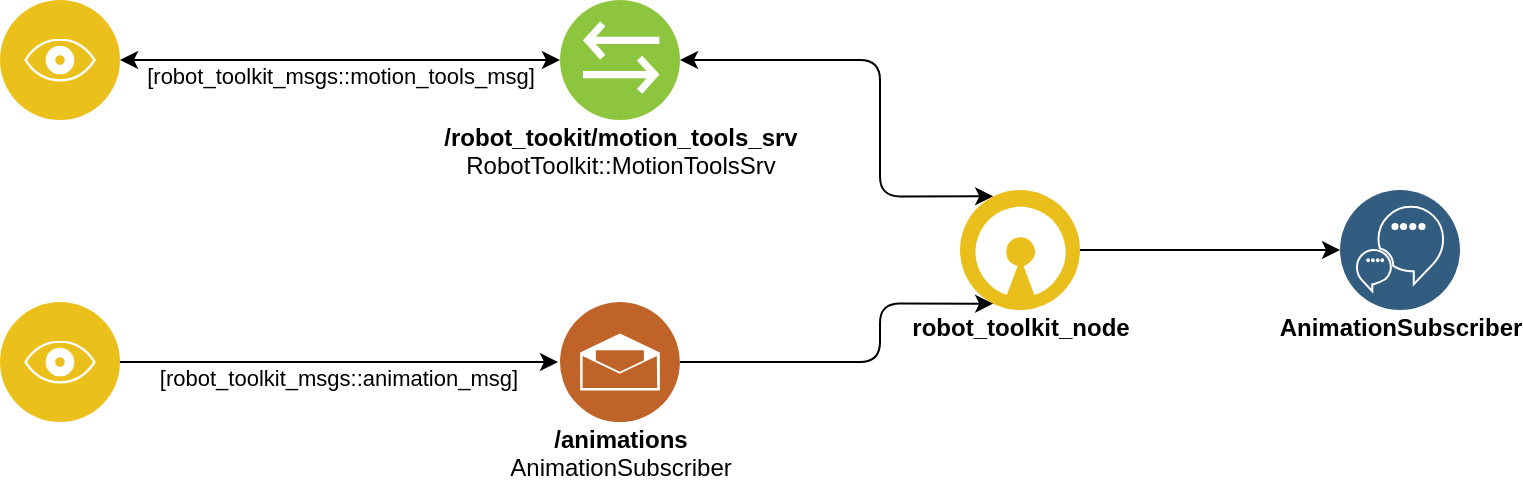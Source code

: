 <mxfile version="10.7.3" type="device"><diagram id="i_G1sJ6apPRsVd_6MF1_" name="Page-1"><mxGraphModel dx="1969" dy="1167" grid="1" gridSize="10" guides="1" tooltips="1" connect="1" arrows="1" fold="1" page="1" pageScale="1" pageWidth="850" pageHeight="1100" math="0" shadow="0"><root><mxCell id="0"/><mxCell id="1" parent="0"/><mxCell id="Xuhcu1reCGZLSPkCSpRx-32" style="edgeStyle=orthogonalEdgeStyle;rounded=1;orthogonalLoop=1;jettySize=auto;html=1;exitX=0.25;exitY=0;exitDx=0;exitDy=0;entryX=1;entryY=0.5;entryDx=0;entryDy=0;fontColor=#000000;startArrow=classic;startFill=1;spacingTop=-5;" parent="1" source="Xuhcu1reCGZLSPkCSpRx-1" target="Xuhcu1reCGZLSPkCSpRx-4" edge="1"><mxGeometry relative="1" as="geometry"><Array as="points"><mxPoint x="500" y="218"/><mxPoint x="500" y="150"/></Array></mxGeometry></mxCell><mxCell id="yAHeeFZRj0sv49bHUvWF-1" style="edgeStyle=orthogonalEdgeStyle;rounded=0;orthogonalLoop=1;jettySize=auto;html=1;exitX=1;exitY=0.5;exitDx=0;exitDy=0;" edge="1" parent="1" source="Xuhcu1reCGZLSPkCSpRx-1" target="Xuhcu1reCGZLSPkCSpRx-28"><mxGeometry relative="1" as="geometry"/></mxCell><mxCell id="Xuhcu1reCGZLSPkCSpRx-1" value="robot_toolkit_node" style="aspect=fixed;perimeter=ellipsePerimeter;html=1;align=center;shadow=0;dashed=0;fontColor=#000000;labelBackgroundColor=#ffffff;fontSize=12;spacingTop=-5;image;image=img/lib/ibm/applications/open_source_tools.svg;fontStyle=1" parent="1" vertex="1"><mxGeometry x="540" y="215" width="60" height="60" as="geometry"/></mxCell><mxCell id="Xuhcu1reCGZLSPkCSpRx-34" style="edgeStyle=orthogonalEdgeStyle;rounded=1;orthogonalLoop=1;jettySize=auto;html=1;exitX=0;exitY=0.5;exitDx=0;exitDy=0;entryX=1;entryY=0.5;entryDx=0;entryDy=0;fontColor=#000000;strokeColor=none;startArrow=classic;startFill=1;verticalAlign=top;horizontal=1;spacingTop=-5;" parent="1" source="Xuhcu1reCGZLSPkCSpRx-4" target="Xuhcu1reCGZLSPkCSpRx-33" edge="1"><mxGeometry relative="1" as="geometry"/></mxCell><mxCell id="Xuhcu1reCGZLSPkCSpRx-4" value="/robot_tookit/motion_tools_srv&lt;br&gt;&lt;div&gt;&lt;span style=&quot;font-weight: normal&quot;&gt;RobotToolkit::MotionToolsSrv&lt;/span&gt;&lt;/div&gt;" style="aspect=fixed;perimeter=ellipsePerimeter;html=1;align=center;shadow=0;dashed=0;fontColor=#000000;labelBackgroundColor=#ffffff;fontSize=12;spacingTop=-5;image;image=img/lib/ibm/vpc/Bridge.svg;fontStyle=1;verticalAlign=top;horizontal=1;" parent="1" vertex="1"><mxGeometry x="340" y="120" width="60" height="60" as="geometry"/></mxCell><mxCell id="Xuhcu1reCGZLSPkCSpRx-52" style="edgeStyle=orthogonalEdgeStyle;rounded=1;orthogonalLoop=1;jettySize=auto;html=1;exitX=1;exitY=0.5;exitDx=0;exitDy=0;entryX=0.25;entryY=1;entryDx=0;entryDy=0;startArrow=none;startFill=0;endArrow=classic;endFill=1;fontColor=#000000;spacingTop=-5;" parent="1" source="Xuhcu1reCGZLSPkCSpRx-9" target="Xuhcu1reCGZLSPkCSpRx-1" edge="1"><mxGeometry relative="1" as="geometry"><Array as="points"><mxPoint x="500" y="301"/><mxPoint x="500" y="272"/></Array></mxGeometry></mxCell><mxCell id="Xuhcu1reCGZLSPkCSpRx-9" value="&lt;div&gt;/animations&lt;span style=&quot;font-weight: normal&quot;&gt;&lt;br&gt;&lt;/span&gt;&lt;/div&gt;&lt;div&gt;&lt;span style=&quot;font-weight: normal&quot;&gt;AnimationSubscriber&lt;/span&gt;&lt;/div&gt;" style="aspect=fixed;perimeter=ellipsePerimeter;html=1;align=center;shadow=0;dashed=0;fontColor=#000000;labelBackgroundColor=#ffffff;fontSize=12;spacingTop=-5;image;image=img/lib/ibm/social/messaging.svg;fontStyle=1;verticalAlign=top;horizontal=1;" parent="1" vertex="1"><mxGeometry x="340" y="271" width="60" height="60" as="geometry"/></mxCell><mxCell id="Xuhcu1reCGZLSPkCSpRx-28" value="&lt;div&gt;AnimationSubscriber&lt;/div&gt;" style="aspect=fixed;perimeter=ellipsePerimeter;html=1;align=center;shadow=0;dashed=0;fontColor=#000000;labelBackgroundColor=#ffffff;fontSize=12;spacingTop=-5;image;image=img/lib/ibm/data/conversation_trained_deployed.svg;fontStyle=1" parent="1" vertex="1"><mxGeometry x="730" y="215" width="60" height="60" as="geometry"/></mxCell><mxCell id="Xuhcu1reCGZLSPkCSpRx-38" value="&lt;div&gt;[robot_toolkit_msgs::motion_tools_msg]&lt;/div&gt;" style="edgeStyle=orthogonalEdgeStyle;rounded=1;orthogonalLoop=1;jettySize=auto;html=1;exitX=1;exitY=0.5;exitDx=0;exitDy=0;entryX=0;entryY=0.5;entryDx=0;entryDy=0;startArrow=classic;startFill=1;fontColor=#000000;verticalAlign=top;horizontal=1;spacingTop=-5;" parent="1" source="Xuhcu1reCGZLSPkCSpRx-33" target="Xuhcu1reCGZLSPkCSpRx-4" edge="1"><mxGeometry relative="1" as="geometry"/></mxCell><mxCell id="Xuhcu1reCGZLSPkCSpRx-33" value="" style="aspect=fixed;perimeter=ellipsePerimeter;html=1;align=center;shadow=0;dashed=0;fontColor=#4277BB;labelBackgroundColor=#ffffff;fontSize=12;spacingTop=-5;image;image=img/lib/ibm/applications/visualization.svg;verticalAlign=top;horizontal=1;" parent="1" vertex="1"><mxGeometry x="60" y="120" width="60" height="60" as="geometry"/></mxCell><mxCell id="Xuhcu1reCGZLSPkCSpRx-55" value="&lt;div&gt;[robot_toolkit_msgs::animation_msg]&lt;/div&gt;" style="edgeStyle=orthogonalEdgeStyle;rounded=1;orthogonalLoop=1;jettySize=auto;html=1;exitX=1;exitY=0.5;exitDx=0;exitDy=0;startArrow=none;startFill=0;endArrow=classic;endFill=1;fontColor=#000000;verticalAlign=top;horizontal=1;spacingTop=-5;" parent="1" edge="1"><mxGeometry relative="1" as="geometry"><mxPoint x="119" y="301" as="sourcePoint"/><mxPoint x="339" y="301" as="targetPoint"/></mxGeometry></mxCell><mxCell id="Xuhcu1reCGZLSPkCSpRx-53" value="" style="aspect=fixed;perimeter=ellipsePerimeter;html=1;align=center;shadow=0;dashed=0;fontColor=#4277BB;labelBackgroundColor=#ffffff;fontSize=12;spacingTop=-5;image;image=img/lib/ibm/applications/visualization.svg;verticalAlign=top;horizontal=1;" parent="1" vertex="1"><mxGeometry x="60" y="271" width="60" height="60" as="geometry"/></mxCell></root></mxGraphModel></diagram></mxfile>